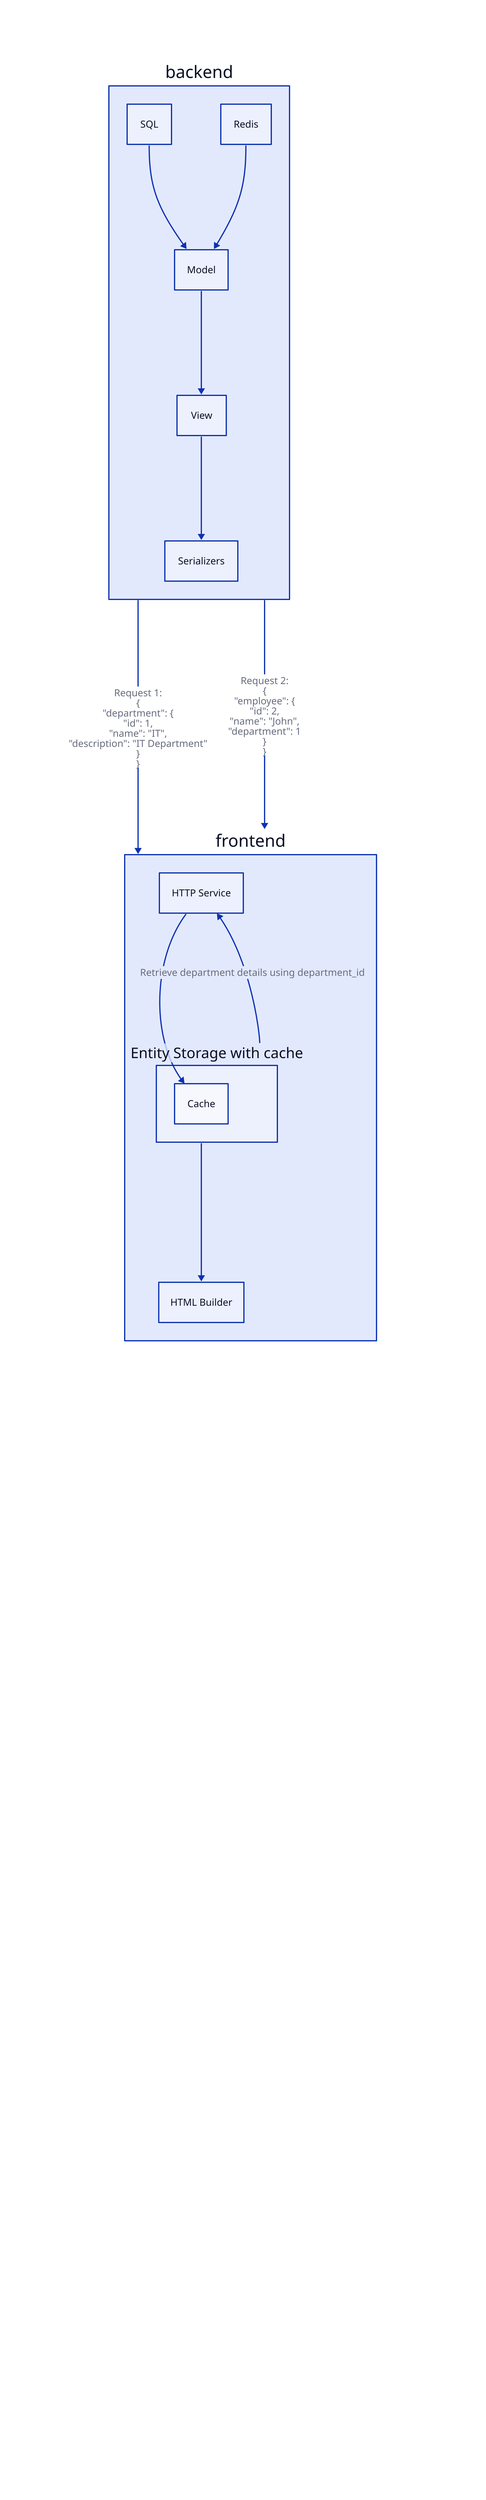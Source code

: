 backend: {
  sql: "SQL"
  redis: "Redis"
  model: "Model"
  view: "View"
  serializers: "Serializers"

  sql -> model
  redis -> model
  model -> view
  view -> serializers
}

frontend: {
  http_service: "HTTP Service"
  entity_storage: {
    label: "Entity Storage with cache"
    cache: "Cache"
  }
  html_builder: "HTML Builder"

  http_service -> entity_storage.cache
  entity_storage -> html_builder
  entity_storage -> http_service: "Retrieve department details using department_id"
}

backend -> frontend: "Request 1:\n{\n  \"department\": {\n    \"id\": 1,\n    \"name\": \"IT\",\n    \"description\": \"IT Department\"\n  }\n}"

backend -> frontend: "Request 2:\n{\n  \"employee\": {\n    \"id\": 2,\n    \"name\": \"John\",\n    \"department\": 1\n  }\n}"

footer: |md
  # Option 2
  Backend Returns Necessary Fields, Other Fields Cached on Client


  # Requests:
  - Request 1:
    ```json
    {
      "department": {
        "id": 1,
        "name": "IT",
        "description": "IT Department"
      }
    }
    ```
  - Request 2:
    ```json
    {
      "employee": {
        "id": 2,
        "name": "John",
        "department": 1
      }
    }
  # Advantages

  ## Optimized Bandwidth Usage
  - Reduces redundant data transmission.
  - Enhances load times and responsiveness, especially on slow networks.

  ## Reduced Server Load
  - Backend handles fewer data fields, boosting performance and scalability.
  - Enables the server to manage more concurrent requests.

  ## Enhanced Performance
  - Cached data is quickly accessible on the client side.
  - Provides a smoother user experience with faster screen transitions and interactions.

  ## Scalability
  - Efficient resource use supports a larger user base.
  - Ideal for applications with complex data models and frequent interactions.

  # Disadvantages

  ## Increased Client-Side Complexity
  - Requires a caching mechanism to be implemented and maintained.
  - Adds complexity to the frontend codebase, potentially increasing development time.

  ## Cache Invalidation Challenges
  - Keeping cached data consistent with the backend is challenging.
  - Risk of showing outdated information if the cache isn't properly managed.

  ## Initial Data Availability
  - The client must ensure all necessary data is cached beforehand.
  - May need additional requests or preloading strategies, complicating data flow.

  ## Missing Data Handling
  - Must manage scenarios where cached data is missing or corrupted.
  - Needs fallback mechanisms to fetch data from the backend when necessary.
|

footer: {
  near: bottom-center
}
